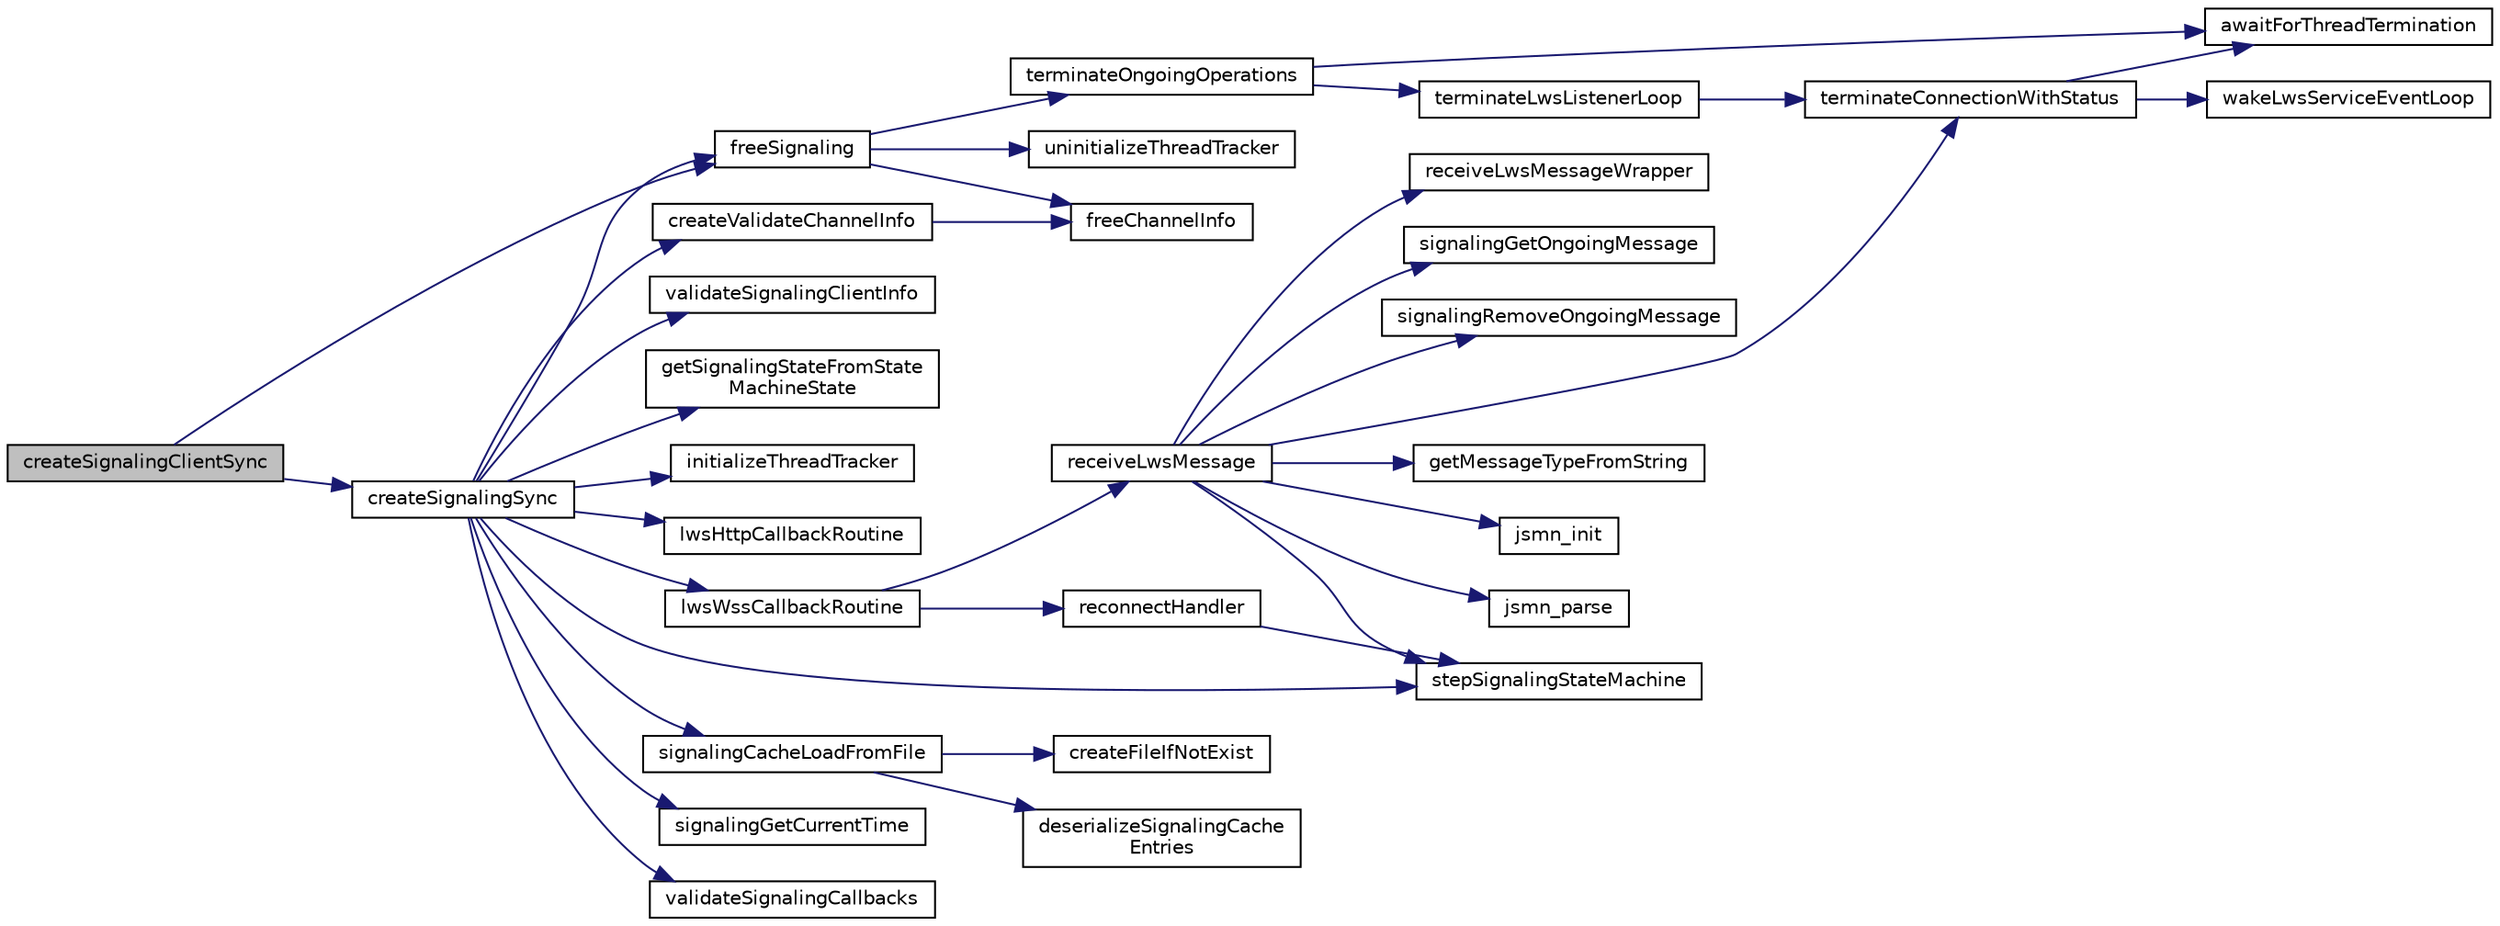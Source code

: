 digraph "createSignalingClientSync"
{
 // LATEX_PDF_SIZE
  edge [fontname="Helvetica",fontsize="10",labelfontname="Helvetica",labelfontsize="10"];
  node [fontname="Helvetica",fontsize="10",shape=record];
  rankdir="LR";
  Node1 [label="createSignalingClientSync",height=0.2,width=0.4,color="black", fillcolor="grey75", style="filled", fontcolor="black",tooltip="Creates a Signaling client and returns a handle to it."];
  Node1 -> Node2 [color="midnightblue",fontsize="10",style="solid",fontname="Helvetica"];
  Node2 [label="createSignalingSync",height=0.2,width=0.4,color="black", fillcolor="white", style="filled",URL="$Signaling_8c.html#ab095306d46a8e5ae01e2b28a8de0487a",tooltip=" "];
  Node2 -> Node3 [color="midnightblue",fontsize="10",style="solid",fontname="Helvetica"];
  Node3 [label="createValidateChannelInfo",height=0.2,width=0.4,color="black", fillcolor="white", style="filled",URL="$ChannelInfo_8c.html#ad0868d0a2cc5b05d94d83fc21711e9e5",tooltip=" "];
  Node3 -> Node4 [color="midnightblue",fontsize="10",style="solid",fontname="Helvetica"];
  Node4 [label="freeChannelInfo",height=0.2,width=0.4,color="black", fillcolor="white", style="filled",URL="$ChannelInfo_8c.html#a8905e3a1f13ab3a638df50f03ab30bd8",tooltip=" "];
  Node2 -> Node5 [color="midnightblue",fontsize="10",style="solid",fontname="Helvetica"];
  Node5 [label="freeSignaling",height=0.2,width=0.4,color="black", fillcolor="white", style="filled",URL="$Signaling_8c.html#a82f76649f6bf874ffc0913857c588837",tooltip=" "];
  Node5 -> Node4 [color="midnightblue",fontsize="10",style="solid",fontname="Helvetica"];
  Node5 -> Node6 [color="midnightblue",fontsize="10",style="solid",fontname="Helvetica"];
  Node6 [label="terminateOngoingOperations",height=0.2,width=0.4,color="black", fillcolor="white", style="filled",URL="$Signaling_8c.html#ae56c0bb01cc41a1566687dd26dac4248",tooltip=" "];
  Node6 -> Node7 [color="midnightblue",fontsize="10",style="solid",fontname="Helvetica"];
  Node7 [label="awaitForThreadTermination",height=0.2,width=0.4,color="black", fillcolor="white", style="filled",URL="$Signaling_8c.html#a653edfffd5d129d08f5971d91f16fc5e",tooltip=" "];
  Node6 -> Node8 [color="midnightblue",fontsize="10",style="solid",fontname="Helvetica"];
  Node8 [label="terminateLwsListenerLoop",height=0.2,width=0.4,color="black", fillcolor="white", style="filled",URL="$LwsApiCalls_8c.html#ac8ef143a573f3b4ae83bd3ad0eb9fd6f",tooltip=" "];
  Node8 -> Node9 [color="midnightblue",fontsize="10",style="solid",fontname="Helvetica"];
  Node9 [label="terminateConnectionWithStatus",height=0.2,width=0.4,color="black", fillcolor="white", style="filled",URL="$LwsApiCalls_8c.html#ae7928b7a5bf47cbdf2ccf753f1c1e8df",tooltip=" "];
  Node9 -> Node7 [color="midnightblue",fontsize="10",style="solid",fontname="Helvetica"];
  Node9 -> Node10 [color="midnightblue",fontsize="10",style="solid",fontname="Helvetica"];
  Node10 [label="wakeLwsServiceEventLoop",height=0.2,width=0.4,color="black", fillcolor="white", style="filled",URL="$LwsApiCalls_8c.html#a116aedb04e1b2e3c920d5b181477b11a",tooltip=" "];
  Node5 -> Node11 [color="midnightblue",fontsize="10",style="solid",fontname="Helvetica"];
  Node11 [label="uninitializeThreadTracker",height=0.2,width=0.4,color="black", fillcolor="white", style="filled",URL="$Signaling_8c.html#a344d07546bffa0b00dd4282b46e95b75",tooltip=" "];
  Node2 -> Node12 [color="midnightblue",fontsize="10",style="solid",fontname="Helvetica"];
  Node12 [label="getSignalingStateFromState\lMachineState",height=0.2,width=0.4,color="black", fillcolor="white", style="filled",URL="$StateMachine_8c.html#ae67e81c2b3a5612fc9ca5cc88d928bb2",tooltip=" "];
  Node2 -> Node13 [color="midnightblue",fontsize="10",style="solid",fontname="Helvetica"];
  Node13 [label="initializeThreadTracker",height=0.2,width=0.4,color="black", fillcolor="white", style="filled",URL="$Signaling_8c.html#ab3627e61a363e56c0035ebe1bca22996",tooltip=" "];
  Node2 -> Node14 [color="midnightblue",fontsize="10",style="solid",fontname="Helvetica"];
  Node14 [label="lwsHttpCallbackRoutine",height=0.2,width=0.4,color="black", fillcolor="white", style="filled",URL="$LwsApiCalls_8c.html#ae090b20fed100f7efdf3c5dac4837372",tooltip=" "];
  Node2 -> Node15 [color="midnightblue",fontsize="10",style="solid",fontname="Helvetica"];
  Node15 [label="lwsWssCallbackRoutine",height=0.2,width=0.4,color="black", fillcolor="white", style="filled",URL="$LwsApiCalls_8c.html#ada0698d028687c46481e076ce1be4359",tooltip=" "];
  Node15 -> Node16 [color="midnightblue",fontsize="10",style="solid",fontname="Helvetica"];
  Node16 [label="receiveLwsMessage",height=0.2,width=0.4,color="black", fillcolor="white", style="filled",URL="$LwsApiCalls_8c.html#a4c9dcb58ab89a46831b232ea6f1b9903",tooltip=" "];
  Node16 -> Node17 [color="midnightblue",fontsize="10",style="solid",fontname="Helvetica"];
  Node17 [label="getMessageTypeFromString",height=0.2,width=0.4,color="black", fillcolor="white", style="filled",URL="$LwsApiCalls_8c.html#a845dd8fd2ababb15e4a43ac4b83664d4",tooltip=" "];
  Node16 -> Node18 [color="midnightblue",fontsize="10",style="solid",fontname="Helvetica"];
  Node18 [label="jsmn_init",height=0.2,width=0.4,color="black", fillcolor="white", style="filled",URL="$jsmn_8h.html#a8d4a8b3ce5c3d600feea38615b5f9aa6",tooltip=" "];
  Node16 -> Node19 [color="midnightblue",fontsize="10",style="solid",fontname="Helvetica"];
  Node19 [label="jsmn_parse",height=0.2,width=0.4,color="black", fillcolor="white", style="filled",URL="$jsmn_8h.html#acf28c8ae404fb0ad2823270d2a4c322a",tooltip=" "];
  Node16 -> Node20 [color="midnightblue",fontsize="10",style="solid",fontname="Helvetica"];
  Node20 [label="receiveLwsMessageWrapper",height=0.2,width=0.4,color="black", fillcolor="white", style="filled",URL="$LwsApiCalls_8c.html#a354efc7185dbcb58e1b94b46f6ea2373",tooltip=" "];
  Node16 -> Node21 [color="midnightblue",fontsize="10",style="solid",fontname="Helvetica"];
  Node21 [label="signalingGetOngoingMessage",height=0.2,width=0.4,color="black", fillcolor="white", style="filled",URL="$Signaling_8c.html#ae3eee8f50a486b71e62e7c98291d422d",tooltip=" "];
  Node16 -> Node22 [color="midnightblue",fontsize="10",style="solid",fontname="Helvetica"];
  Node22 [label="signalingRemoveOngoingMessage",height=0.2,width=0.4,color="black", fillcolor="white", style="filled",URL="$Signaling_8c.html#ad5583fab3f7bd5e1260bc503aeff639a",tooltip=" "];
  Node16 -> Node23 [color="midnightblue",fontsize="10",style="solid",fontname="Helvetica"];
  Node23 [label="stepSignalingStateMachine",height=0.2,width=0.4,color="black", fillcolor="white", style="filled",URL="$StateMachine_8c.html#aec8441c2e021d29e6fdec5f97000431c",tooltip=" "];
  Node16 -> Node9 [color="midnightblue",fontsize="10",style="solid",fontname="Helvetica"];
  Node15 -> Node24 [color="midnightblue",fontsize="10",style="solid",fontname="Helvetica"];
  Node24 [label="reconnectHandler",height=0.2,width=0.4,color="black", fillcolor="white", style="filled",URL="$LwsApiCalls_8c.html#afc9e7ad7111b3cdf94c7739d3695cb6c",tooltip=" "];
  Node24 -> Node23 [color="midnightblue",fontsize="10",style="solid",fontname="Helvetica"];
  Node2 -> Node25 [color="midnightblue",fontsize="10",style="solid",fontname="Helvetica"];
  Node25 [label="signalingCacheLoadFromFile",height=0.2,width=0.4,color="black", fillcolor="white", style="filled",URL="$FileCache_8c.html#a7f52724e598ba1874e47f2a13ee0579f",tooltip=" "];
  Node25 -> Node26 [color="midnightblue",fontsize="10",style="solid",fontname="Helvetica"];
  Node26 [label="createFileIfNotExist",height=0.2,width=0.4,color="black", fillcolor="white", style="filled",URL="$FileCache_8c.html#aedcb1b57ddc166aa7ba97663ee7846bd",tooltip=" "];
  Node25 -> Node27 [color="midnightblue",fontsize="10",style="solid",fontname="Helvetica"];
  Node27 [label="deserializeSignalingCache\lEntries",height=0.2,width=0.4,color="black", fillcolor="white", style="filled",URL="$FileCache_8c.html#aecddeaf264981e17818a1440731d3910",tooltip=" "];
  Node2 -> Node28 [color="midnightblue",fontsize="10",style="solid",fontname="Helvetica"];
  Node28 [label="signalingGetCurrentTime",height=0.2,width=0.4,color="black", fillcolor="white", style="filled",URL="$Signaling_8c.html#afb66b3cec916de1f622c441aebf0fdbd",tooltip=" "];
  Node2 -> Node23 [color="midnightblue",fontsize="10",style="solid",fontname="Helvetica"];
  Node2 -> Node29 [color="midnightblue",fontsize="10",style="solid",fontname="Helvetica"];
  Node29 [label="validateSignalingCallbacks",height=0.2,width=0.4,color="black", fillcolor="white", style="filled",URL="$Signaling_8c.html#a67c16c9536390c4cfe89951c3b2c66f4",tooltip=" "];
  Node2 -> Node30 [color="midnightblue",fontsize="10",style="solid",fontname="Helvetica"];
  Node30 [label="validateSignalingClientInfo",height=0.2,width=0.4,color="black", fillcolor="white", style="filled",URL="$Signaling_8c.html#a0edb640c8a78c4f5517727b7abb20e68",tooltip=" "];
  Node1 -> Node5 [color="midnightblue",fontsize="10",style="solid",fontname="Helvetica"];
}
